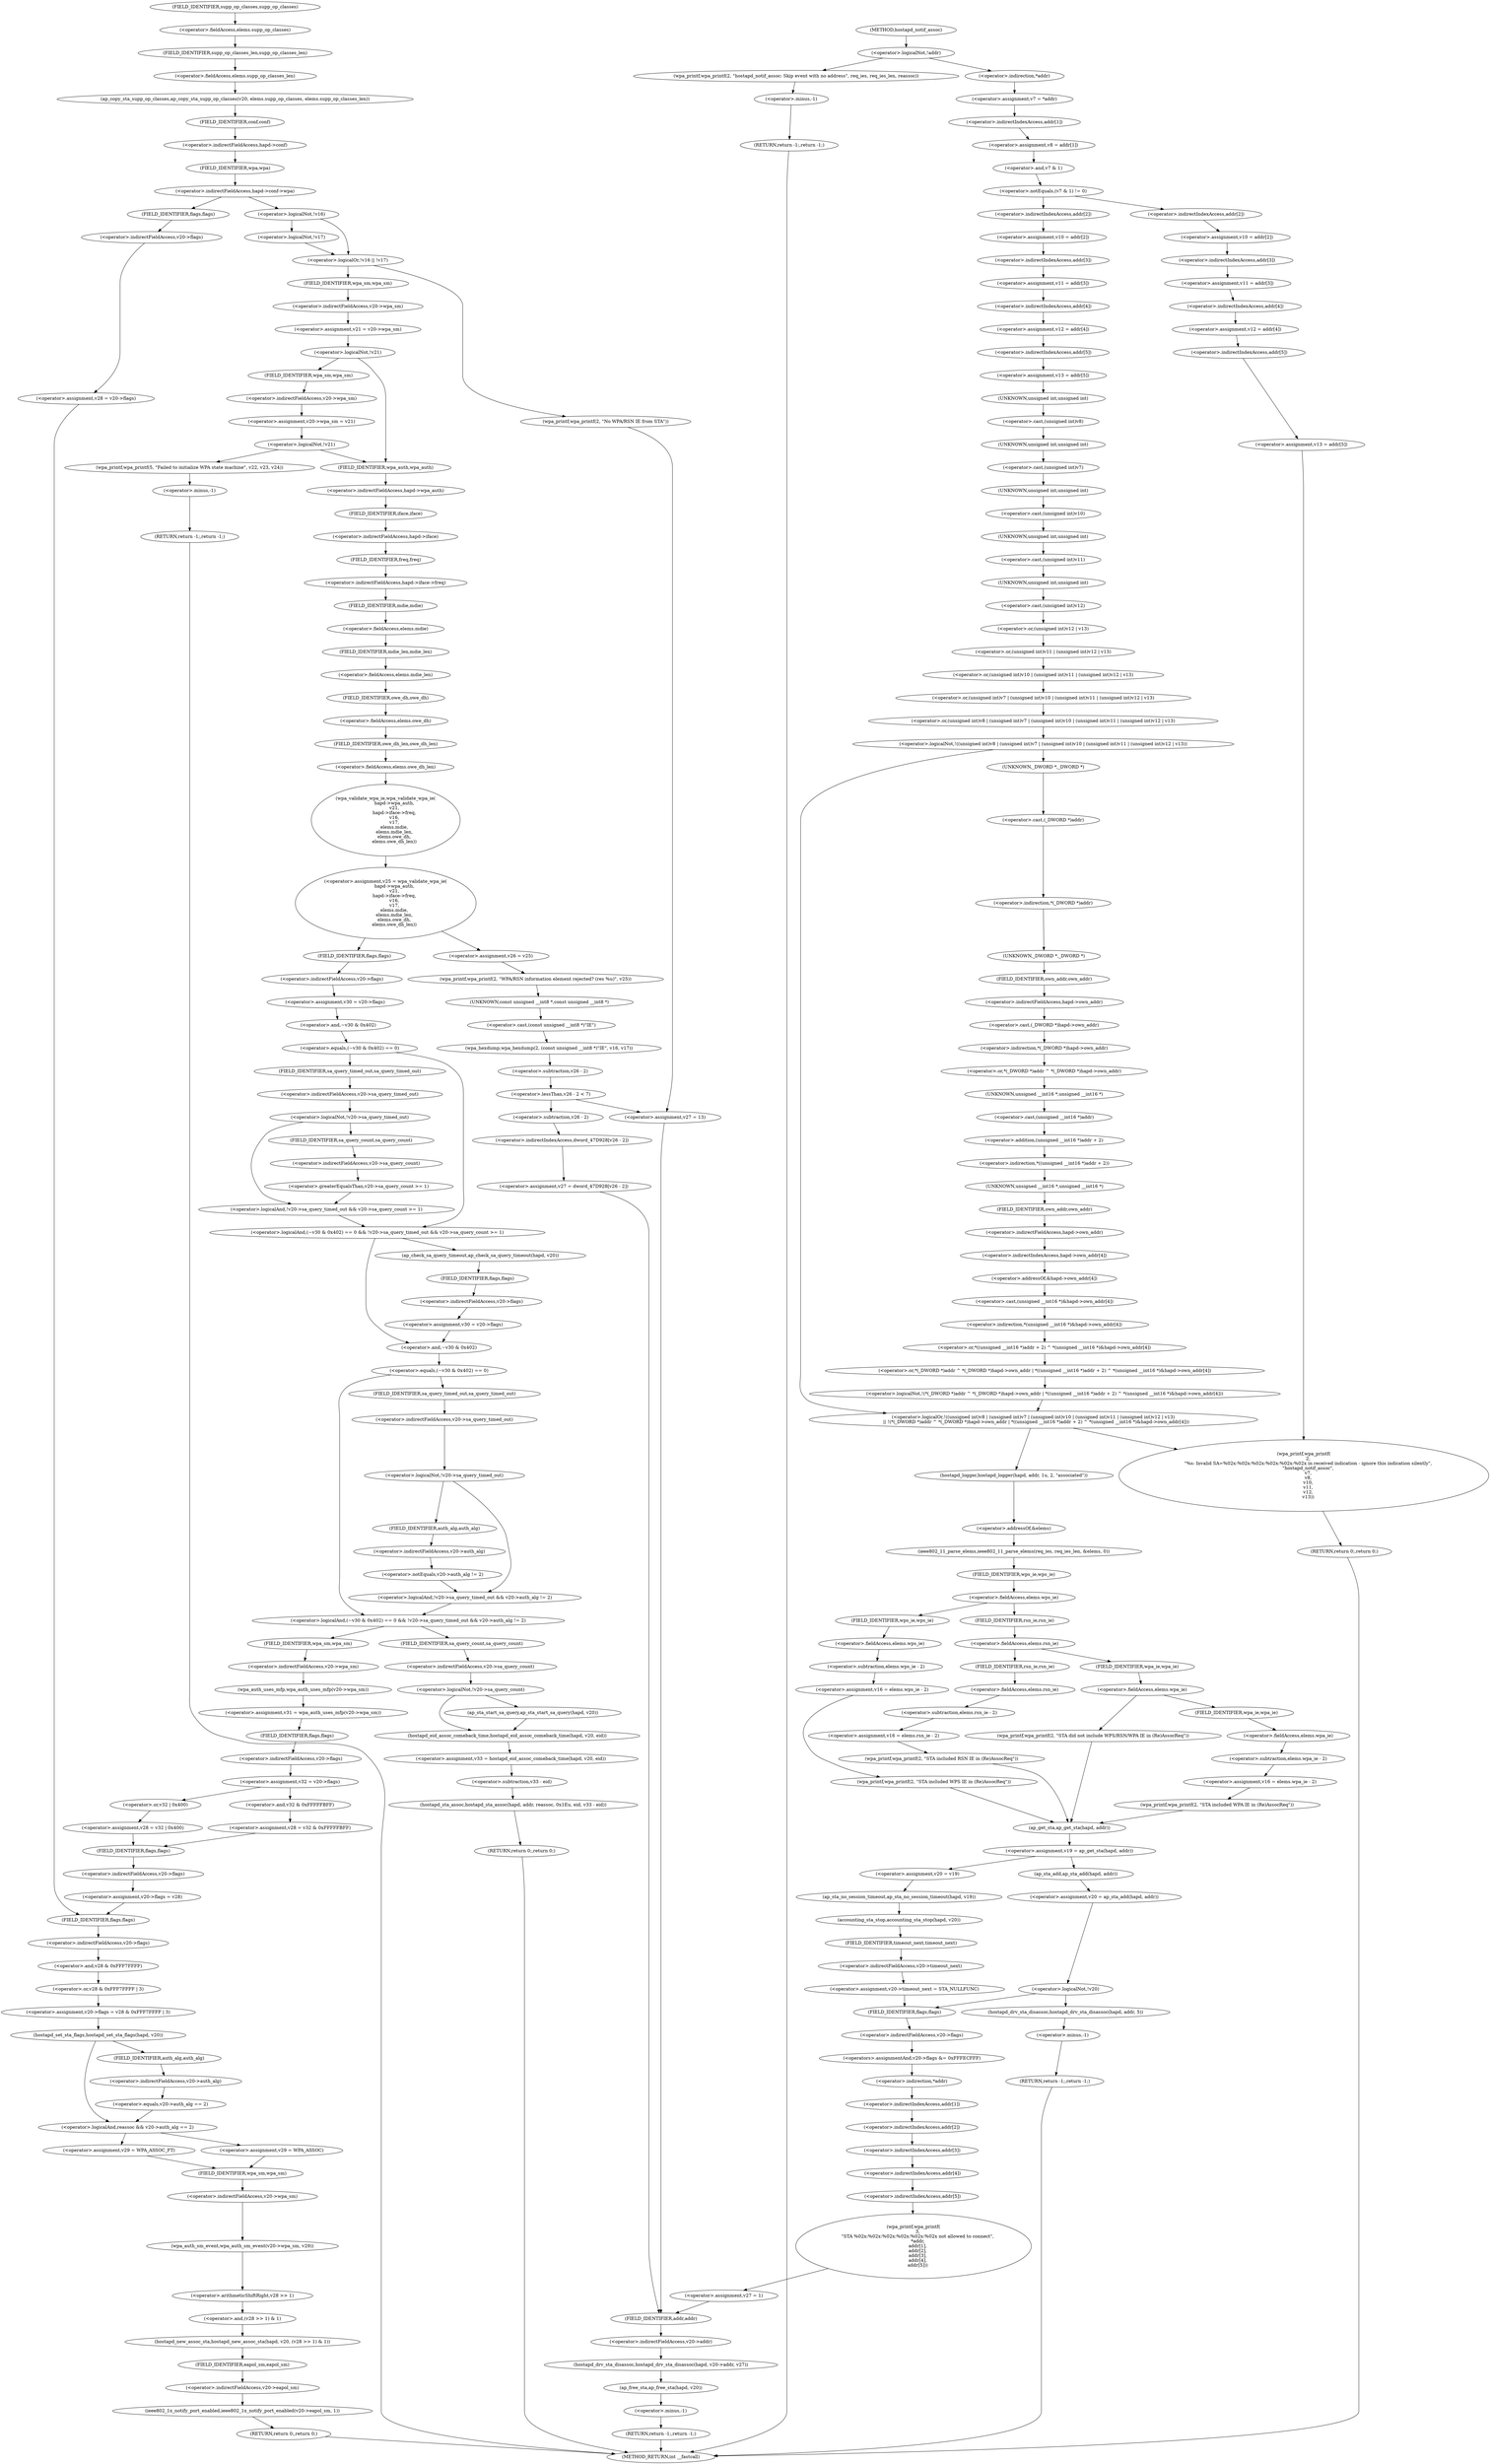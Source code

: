 digraph hostapd_notif_assoc {  
"1000159" [label = "(<operator>.logicalNot,!addr)" ]
"1000162" [label = "(wpa_printf,wpa_printf(2, \"hostapd_notif_assoc: Skip event with no address\", req_ies, req_ies_len, reassoc))" ]
"1000168" [label = "(RETURN,return -1;,return -1;)" ]
"1000169" [label = "(<operator>.minus,-1)" ]
"1000171" [label = "(<operator>.assignment,v7 = *addr)" ]
"1000173" [label = "(<operator>.indirection,*addr)" ]
"1000175" [label = "(<operator>.assignment,v8 = addr[1])" ]
"1000177" [label = "(<operator>.indirectIndexAccess,addr[1])" ]
"1000181" [label = "(<operator>.notEquals,(v7 & 1) != 0)" ]
"1000182" [label = "(<operator>.and,v7 & 1)" ]
"1000187" [label = "(<operator>.assignment,v10 = addr[2])" ]
"1000189" [label = "(<operator>.indirectIndexAccess,addr[2])" ]
"1000192" [label = "(<operator>.assignment,v11 = addr[3])" ]
"1000194" [label = "(<operator>.indirectIndexAccess,addr[3])" ]
"1000197" [label = "(<operator>.assignment,v12 = addr[4])" ]
"1000199" [label = "(<operator>.indirectIndexAccess,addr[4])" ]
"1000202" [label = "(<operator>.assignment,v13 = addr[5])" ]
"1000204" [label = "(<operator>.indirectIndexAccess,addr[5])" ]
"1000208" [label = "(wpa_printf,wpa_printf(\n      2,\n      \"%s: Invalid SA=%02x:%02x:%02x:%02x:%02x:%02x in received indication - ignore this indication silently\",\n      \"hostapd_notif_assoc\",\n      v7,\n      v8,\n      v10,\n      v11,\n      v12,\n      v13))" ]
"1000218" [label = "(RETURN,return 0;,return 0;)" ]
"1000220" [label = "(<operator>.assignment,v10 = addr[2])" ]
"1000222" [label = "(<operator>.indirectIndexAccess,addr[2])" ]
"1000225" [label = "(<operator>.assignment,v11 = addr[3])" ]
"1000227" [label = "(<operator>.indirectIndexAccess,addr[3])" ]
"1000230" [label = "(<operator>.assignment,v12 = addr[4])" ]
"1000232" [label = "(<operator>.indirectIndexAccess,addr[4])" ]
"1000235" [label = "(<operator>.assignment,v13 = addr[5])" ]
"1000237" [label = "(<operator>.indirectIndexAccess,addr[5])" ]
"1000241" [label = "(<operator>.logicalOr,!((unsigned int)v8 | (unsigned int)v7 | (unsigned int)v10 | (unsigned int)v11 | (unsigned int)v12 | v13)\n    || !(*(_DWORD *)addr ^ *(_DWORD *)hapd->own_addr | *((unsigned __int16 *)addr + 2) ^ *(unsigned __int16 *)&hapd->own_addr[4]))" ]
"1000242" [label = "(<operator>.logicalNot,!((unsigned int)v8 | (unsigned int)v7 | (unsigned int)v10 | (unsigned int)v11 | (unsigned int)v12 | v13))" ]
"1000243" [label = "(<operator>.or,(unsigned int)v8 | (unsigned int)v7 | (unsigned int)v10 | (unsigned int)v11 | (unsigned int)v12 | v13)" ]
"1000244" [label = "(<operator>.cast,(unsigned int)v8)" ]
"1000245" [label = "(UNKNOWN,unsigned int,unsigned int)" ]
"1000247" [label = "(<operator>.or,(unsigned int)v7 | (unsigned int)v10 | (unsigned int)v11 | (unsigned int)v12 | v13)" ]
"1000248" [label = "(<operator>.cast,(unsigned int)v7)" ]
"1000249" [label = "(UNKNOWN,unsigned int,unsigned int)" ]
"1000251" [label = "(<operator>.or,(unsigned int)v10 | (unsigned int)v11 | (unsigned int)v12 | v13)" ]
"1000252" [label = "(<operator>.cast,(unsigned int)v10)" ]
"1000253" [label = "(UNKNOWN,unsigned int,unsigned int)" ]
"1000255" [label = "(<operator>.or,(unsigned int)v11 | (unsigned int)v12 | v13)" ]
"1000256" [label = "(<operator>.cast,(unsigned int)v11)" ]
"1000257" [label = "(UNKNOWN,unsigned int,unsigned int)" ]
"1000259" [label = "(<operator>.or,(unsigned int)v12 | v13)" ]
"1000260" [label = "(<operator>.cast,(unsigned int)v12)" ]
"1000261" [label = "(UNKNOWN,unsigned int,unsigned int)" ]
"1000264" [label = "(<operator>.logicalNot,!(*(_DWORD *)addr ^ *(_DWORD *)hapd->own_addr | *((unsigned __int16 *)addr + 2) ^ *(unsigned __int16 *)&hapd->own_addr[4]))" ]
"1000265" [label = "(<operator>.or,*(_DWORD *)addr ^ *(_DWORD *)hapd->own_addr | *((unsigned __int16 *)addr + 2) ^ *(unsigned __int16 *)&hapd->own_addr[4])" ]
"1000266" [label = "(<operator>.or,*(_DWORD *)addr ^ *(_DWORD *)hapd->own_addr)" ]
"1000267" [label = "(<operator>.indirection,*(_DWORD *)addr)" ]
"1000268" [label = "(<operator>.cast,(_DWORD *)addr)" ]
"1000269" [label = "(UNKNOWN,_DWORD *,_DWORD *)" ]
"1000271" [label = "(<operator>.indirection,*(_DWORD *)hapd->own_addr)" ]
"1000272" [label = "(<operator>.cast,(_DWORD *)hapd->own_addr)" ]
"1000273" [label = "(UNKNOWN,_DWORD *,_DWORD *)" ]
"1000274" [label = "(<operator>.indirectFieldAccess,hapd->own_addr)" ]
"1000276" [label = "(FIELD_IDENTIFIER,own_addr,own_addr)" ]
"1000277" [label = "(<operator>.or,*((unsigned __int16 *)addr + 2) ^ *(unsigned __int16 *)&hapd->own_addr[4])" ]
"1000278" [label = "(<operator>.indirection,*((unsigned __int16 *)addr + 2))" ]
"1000279" [label = "(<operator>.addition,(unsigned __int16 *)addr + 2)" ]
"1000280" [label = "(<operator>.cast,(unsigned __int16 *)addr)" ]
"1000281" [label = "(UNKNOWN,unsigned __int16 *,unsigned __int16 *)" ]
"1000284" [label = "(<operator>.indirection,*(unsigned __int16 *)&hapd->own_addr[4])" ]
"1000285" [label = "(<operator>.cast,(unsigned __int16 *)&hapd->own_addr[4])" ]
"1000286" [label = "(UNKNOWN,unsigned __int16 *,unsigned __int16 *)" ]
"1000287" [label = "(<operator>.addressOf,&hapd->own_addr[4])" ]
"1000288" [label = "(<operator>.indirectIndexAccess,hapd->own_addr[4])" ]
"1000289" [label = "(<operator>.indirectFieldAccess,hapd->own_addr)" ]
"1000291" [label = "(FIELD_IDENTIFIER,own_addr,own_addr)" ]
"1000295" [label = "(hostapd_logger,hostapd_logger(hapd, addr, 1u, 2, \"associated\"))" ]
"1000301" [label = "(ieee802_11_parse_elems,ieee802_11_parse_elems(req_ies, req_ies_len, &elems, 0))" ]
"1000304" [label = "(<operator>.addressOf,&elems)" ]
"1000308" [label = "(<operator>.fieldAccess,elems.wps_ie)" ]
"1000310" [label = "(FIELD_IDENTIFIER,wps_ie,wps_ie)" ]
"1000312" [label = "(<operator>.assignment,v16 = elems.wps_ie - 2)" ]
"1000314" [label = "(<operator>.subtraction,elems.wps_ie - 2)" ]
"1000315" [label = "(<operator>.fieldAccess,elems.wps_ie)" ]
"1000317" [label = "(FIELD_IDENTIFIER,wps_ie,wps_ie)" ]
"1000320" [label = "(wpa_printf,wpa_printf(2, \"STA included WPS IE in (Re)AssocReq\"))" ]
"1000325" [label = "(<operator>.fieldAccess,elems.rsn_ie)" ]
"1000327" [label = "(FIELD_IDENTIFIER,rsn_ie,rsn_ie)" ]
"1000329" [label = "(<operator>.assignment,v16 = elems.rsn_ie - 2)" ]
"1000331" [label = "(<operator>.subtraction,elems.rsn_ie - 2)" ]
"1000332" [label = "(<operator>.fieldAccess,elems.rsn_ie)" ]
"1000334" [label = "(FIELD_IDENTIFIER,rsn_ie,rsn_ie)" ]
"1000337" [label = "(wpa_printf,wpa_printf(2, \"STA included RSN IE in (Re)AssocReq\"))" ]
"1000342" [label = "(<operator>.fieldAccess,elems.wpa_ie)" ]
"1000344" [label = "(FIELD_IDENTIFIER,wpa_ie,wpa_ie)" ]
"1000346" [label = "(<operator>.assignment,v16 = elems.wpa_ie - 2)" ]
"1000348" [label = "(<operator>.subtraction,elems.wpa_ie - 2)" ]
"1000349" [label = "(<operator>.fieldAccess,elems.wpa_ie)" ]
"1000351" [label = "(FIELD_IDENTIFIER,wpa_ie,wpa_ie)" ]
"1000354" [label = "(wpa_printf,wpa_printf(2, \"STA included WPA IE in (Re)AssocReq\"))" ]
"1000361" [label = "(wpa_printf,wpa_printf(2, \"STA did not include WPS/RSN/WPA IE in (Re)AssocReq\"))" ]
"1000364" [label = "(<operator>.assignment,v19 = ap_get_sta(hapd, addr))" ]
"1000366" [label = "(ap_get_sta,ap_get_sta(hapd, addr))" ]
"1000372" [label = "(<operator>.assignment,v20 = v19)" ]
"1000375" [label = "(ap_sta_no_session_timeout,ap_sta_no_session_timeout(hapd, v19))" ]
"1000378" [label = "(accounting_sta_stop,accounting_sta_stop(hapd, v20))" ]
"1000381" [label = "(<operator>.assignment,v20->timeout_next = STA_NULLFUNC)" ]
"1000382" [label = "(<operator>.indirectFieldAccess,v20->timeout_next)" ]
"1000384" [label = "(FIELD_IDENTIFIER,timeout_next,timeout_next)" ]
"1000388" [label = "(<operator>.assignment,v20 = ap_sta_add(hapd, addr))" ]
"1000390" [label = "(ap_sta_add,ap_sta_add(hapd, addr))" ]
"1000394" [label = "(<operator>.logicalNot,!v20)" ]
"1000397" [label = "(hostapd_drv_sta_disassoc,hostapd_drv_sta_disassoc(hapd, addr, 5))" ]
"1000401" [label = "(RETURN,return -1;,return -1;)" ]
"1000402" [label = "(<operator>.minus,-1)" ]
"1000404" [label = "(<operators>.assignmentAnd,v20->flags &= 0xFFFECFFF)" ]
"1000405" [label = "(<operator>.indirectFieldAccess,v20->flags)" ]
"1000407" [label = "(FIELD_IDENTIFIER,flags,flags)" ]
"1000410" [label = "(wpa_printf,wpa_printf(\n      3,\n      \"STA %02x:%02x:%02x:%02x:%02x:%02x not allowed to connect\",\n      *addr,\n      addr[1],\n      addr[2],\n      addr[3],\n      addr[4],\n      addr[5]))" ]
"1000413" [label = "(<operator>.indirection,*addr)" ]
"1000415" [label = "(<operator>.indirectIndexAccess,addr[1])" ]
"1000418" [label = "(<operator>.indirectIndexAccess,addr[2])" ]
"1000421" [label = "(<operator>.indirectIndexAccess,addr[3])" ]
"1000424" [label = "(<operator>.indirectIndexAccess,addr[4])" ]
"1000427" [label = "(<operator>.indirectIndexAccess,addr[5])" ]
"1000430" [label = "(<operator>.assignment,v27 = 1)" ]
"1000434" [label = "(ap_copy_sta_supp_op_classes,ap_copy_sta_supp_op_classes(v20, elems.supp_op_classes, elems.supp_op_classes_len))" ]
"1000436" [label = "(<operator>.fieldAccess,elems.supp_op_classes)" ]
"1000438" [label = "(FIELD_IDENTIFIER,supp_op_classes,supp_op_classes)" ]
"1000439" [label = "(<operator>.fieldAccess,elems.supp_op_classes_len)" ]
"1000441" [label = "(FIELD_IDENTIFIER,supp_op_classes_len,supp_op_classes_len)" ]
"1000443" [label = "(<operator>.indirectFieldAccess,hapd->conf->wpa)" ]
"1000444" [label = "(<operator>.indirectFieldAccess,hapd->conf)" ]
"1000446" [label = "(FIELD_IDENTIFIER,conf,conf)" ]
"1000447" [label = "(FIELD_IDENTIFIER,wpa,wpa)" ]
"1000450" [label = "(<operator>.logicalOr,!v16 || !v17)" ]
"1000451" [label = "(<operator>.logicalNot,!v16)" ]
"1000453" [label = "(<operator>.logicalNot,!v17)" ]
"1000456" [label = "(wpa_printf,wpa_printf(2, \"No WPA/RSN IE from STA\"))" ]
"1000460" [label = "(<operator>.assignment,v21 = v20->wpa_sm)" ]
"1000462" [label = "(<operator>.indirectFieldAccess,v20->wpa_sm)" ]
"1000464" [label = "(FIELD_IDENTIFIER,wpa_sm,wpa_sm)" ]
"1000466" [label = "(<operator>.logicalNot,!v21)" ]
"1000469" [label = "(<operator>.assignment,v20->wpa_sm = v21)" ]
"1000470" [label = "(<operator>.indirectFieldAccess,v20->wpa_sm)" ]
"1000472" [label = "(FIELD_IDENTIFIER,wpa_sm,wpa_sm)" ]
"1000475" [label = "(<operator>.logicalNot,!v21)" ]
"1000478" [label = "(wpa_printf,wpa_printf(5, \"Failed to initialize WPA state machine\", v22, v23, v24))" ]
"1000484" [label = "(RETURN,return -1;,return -1;)" ]
"1000485" [label = "(<operator>.minus,-1)" ]
"1000487" [label = "(<operator>.assignment,v25 = wpa_validate_wpa_ie(\n            hapd->wpa_auth,\n            v21,\n            hapd->iface->freq,\n            v16,\n            v17,\n            elems.mdie,\n            elems.mdie_len,\n            elems.owe_dh,\n            elems.owe_dh_len))" ]
"1000489" [label = "(wpa_validate_wpa_ie,wpa_validate_wpa_ie(\n            hapd->wpa_auth,\n            v21,\n            hapd->iface->freq,\n            v16,\n            v17,\n            elems.mdie,\n            elems.mdie_len,\n            elems.owe_dh,\n            elems.owe_dh_len))" ]
"1000490" [label = "(<operator>.indirectFieldAccess,hapd->wpa_auth)" ]
"1000492" [label = "(FIELD_IDENTIFIER,wpa_auth,wpa_auth)" ]
"1000494" [label = "(<operator>.indirectFieldAccess,hapd->iface->freq)" ]
"1000495" [label = "(<operator>.indirectFieldAccess,hapd->iface)" ]
"1000497" [label = "(FIELD_IDENTIFIER,iface,iface)" ]
"1000498" [label = "(FIELD_IDENTIFIER,freq,freq)" ]
"1000501" [label = "(<operator>.fieldAccess,elems.mdie)" ]
"1000503" [label = "(FIELD_IDENTIFIER,mdie,mdie)" ]
"1000504" [label = "(<operator>.fieldAccess,elems.mdie_len)" ]
"1000506" [label = "(FIELD_IDENTIFIER,mdie_len,mdie_len)" ]
"1000507" [label = "(<operator>.fieldAccess,elems.owe_dh)" ]
"1000509" [label = "(FIELD_IDENTIFIER,owe_dh,owe_dh)" ]
"1000510" [label = "(<operator>.fieldAccess,elems.owe_dh_len)" ]
"1000512" [label = "(FIELD_IDENTIFIER,owe_dh_len,owe_dh_len)" ]
"1000516" [label = "(<operator>.assignment,v26 = v25)" ]
"1000519" [label = "(wpa_printf,wpa_printf(2, \"WPA/RSN information element rejected? (res %u)\", v25))" ]
"1000523" [label = "(wpa_hexdump,wpa_hexdump(2, (const unsigned __int8 *)\"IE\", v16, v17))" ]
"1000525" [label = "(<operator>.cast,(const unsigned __int8 *)\"IE\")" ]
"1000526" [label = "(UNKNOWN,const unsigned __int8 *,const unsigned __int8 *)" ]
"1000531" [label = "(<operator>.lessThan,v26 - 2 < 7)" ]
"1000532" [label = "(<operator>.subtraction,v26 - 2)" ]
"1000537" [label = "(<operator>.assignment,v27 = dword_47D928[v26 - 2])" ]
"1000539" [label = "(<operator>.indirectIndexAccess,dword_47D928[v26 - 2])" ]
"1000541" [label = "(<operator>.subtraction,v26 - 2)" ]
"1000545" [label = "(hostapd_drv_sta_disassoc,hostapd_drv_sta_disassoc(hapd, v20->addr, v27))" ]
"1000547" [label = "(<operator>.indirectFieldAccess,v20->addr)" ]
"1000549" [label = "(FIELD_IDENTIFIER,addr,addr)" ]
"1000551" [label = "(ap_free_sta,ap_free_sta(hapd, v20))" ]
"1000554" [label = "(RETURN,return -1;,return -1;)" ]
"1000555" [label = "(<operator>.minus,-1)" ]
"1000558" [label = "(<operator>.assignment,v27 = 13)" ]
"1000562" [label = "(<operator>.assignment,v30 = v20->flags)" ]
"1000564" [label = "(<operator>.indirectFieldAccess,v20->flags)" ]
"1000566" [label = "(FIELD_IDENTIFIER,flags,flags)" ]
"1000568" [label = "(<operator>.logicalAnd,(~v30 & 0x402) == 0 && !v20->sa_query_timed_out && v20->sa_query_count >= 1)" ]
"1000569" [label = "(<operator>.equals,(~v30 & 0x402) == 0)" ]
"1000570" [label = "(<operator>.and,~v30 & 0x402)" ]
"1000574" [label = "(<operator>.logicalAnd,!v20->sa_query_timed_out && v20->sa_query_count >= 1)" ]
"1000575" [label = "(<operator>.logicalNot,!v20->sa_query_timed_out)" ]
"1000576" [label = "(<operator>.indirectFieldAccess,v20->sa_query_timed_out)" ]
"1000578" [label = "(FIELD_IDENTIFIER,sa_query_timed_out,sa_query_timed_out)" ]
"1000579" [label = "(<operator>.greaterEqualsThan,v20->sa_query_count >= 1)" ]
"1000580" [label = "(<operator>.indirectFieldAccess,v20->sa_query_count)" ]
"1000582" [label = "(FIELD_IDENTIFIER,sa_query_count,sa_query_count)" ]
"1000585" [label = "(ap_check_sa_query_timeout,ap_check_sa_query_timeout(hapd, v20))" ]
"1000588" [label = "(<operator>.assignment,v30 = v20->flags)" ]
"1000590" [label = "(<operator>.indirectFieldAccess,v20->flags)" ]
"1000592" [label = "(FIELD_IDENTIFIER,flags,flags)" ]
"1000594" [label = "(<operator>.logicalAnd,(~v30 & 0x402) == 0 && !v20->sa_query_timed_out && v20->auth_alg != 2)" ]
"1000595" [label = "(<operator>.equals,(~v30 & 0x402) == 0)" ]
"1000596" [label = "(<operator>.and,~v30 & 0x402)" ]
"1000600" [label = "(<operator>.logicalAnd,!v20->sa_query_timed_out && v20->auth_alg != 2)" ]
"1000601" [label = "(<operator>.logicalNot,!v20->sa_query_timed_out)" ]
"1000602" [label = "(<operator>.indirectFieldAccess,v20->sa_query_timed_out)" ]
"1000604" [label = "(FIELD_IDENTIFIER,sa_query_timed_out,sa_query_timed_out)" ]
"1000605" [label = "(<operator>.notEquals,v20->auth_alg != 2)" ]
"1000606" [label = "(<operator>.indirectFieldAccess,v20->auth_alg)" ]
"1000608" [label = "(FIELD_IDENTIFIER,auth_alg,auth_alg)" ]
"1000612" [label = "(<operator>.logicalNot,!v20->sa_query_count)" ]
"1000613" [label = "(<operator>.indirectFieldAccess,v20->sa_query_count)" ]
"1000615" [label = "(FIELD_IDENTIFIER,sa_query_count,sa_query_count)" ]
"1000616" [label = "(ap_sta_start_sa_query,ap_sta_start_sa_query(hapd, v20))" ]
"1000619" [label = "(<operator>.assignment,v33 = hostapd_eid_assoc_comeback_time(hapd, v20, eid))" ]
"1000621" [label = "(hostapd_eid_assoc_comeback_time,hostapd_eid_assoc_comeback_time(hapd, v20, eid))" ]
"1000625" [label = "(hostapd_sta_assoc,hostapd_sta_assoc(hapd, addr, reassoc, 0x1Eu, eid, v33 - eid))" ]
"1000631" [label = "(<operator>.subtraction,v33 - eid)" ]
"1000634" [label = "(RETURN,return 0;,return 0;)" ]
"1000636" [label = "(<operator>.assignment,v31 = wpa_auth_uses_mfp(v20->wpa_sm))" ]
"1000638" [label = "(wpa_auth_uses_mfp,wpa_auth_uses_mfp(v20->wpa_sm))" ]
"1000639" [label = "(<operator>.indirectFieldAccess,v20->wpa_sm)" ]
"1000641" [label = "(FIELD_IDENTIFIER,wpa_sm,wpa_sm)" ]
"1000642" [label = "(<operator>.assignment,v32 = v20->flags)" ]
"1000644" [label = "(<operator>.indirectFieldAccess,v20->flags)" ]
"1000646" [label = "(FIELD_IDENTIFIER,flags,flags)" ]
"1000649" [label = "(<operator>.assignment,v28 = v32 | 0x400)" ]
"1000651" [label = "(<operator>.or,v32 | 0x400)" ]
"1000655" [label = "(<operator>.assignment,v28 = v32 & 0xFFFFFBFF)" ]
"1000657" [label = "(<operator>.and,v32 & 0xFFFFFBFF)" ]
"1000660" [label = "(<operator>.assignment,v20->flags = v28)" ]
"1000661" [label = "(<operator>.indirectFieldAccess,v20->flags)" ]
"1000663" [label = "(FIELD_IDENTIFIER,flags,flags)" ]
"1000667" [label = "(<operator>.assignment,v28 = v20->flags)" ]
"1000669" [label = "(<operator>.indirectFieldAccess,v20->flags)" ]
"1000671" [label = "(FIELD_IDENTIFIER,flags,flags)" ]
"1000672" [label = "(<operator>.assignment,v20->flags = v28 & 0xFFF7FFFF | 3)" ]
"1000673" [label = "(<operator>.indirectFieldAccess,v20->flags)" ]
"1000675" [label = "(FIELD_IDENTIFIER,flags,flags)" ]
"1000676" [label = "(<operator>.or,v28 & 0xFFF7FFFF | 3)" ]
"1000677" [label = "(<operator>.and,v28 & 0xFFF7FFFF)" ]
"1000681" [label = "(hostapd_set_sta_flags,hostapd_set_sta_flags(hapd, v20))" ]
"1000685" [label = "(<operator>.logicalAnd,reassoc && v20->auth_alg == 2)" ]
"1000687" [label = "(<operator>.equals,v20->auth_alg == 2)" ]
"1000688" [label = "(<operator>.indirectFieldAccess,v20->auth_alg)" ]
"1000690" [label = "(FIELD_IDENTIFIER,auth_alg,auth_alg)" ]
"1000692" [label = "(<operator>.assignment,v29 = WPA_ASSOC_FT)" ]
"1000696" [label = "(<operator>.assignment,v29 = WPA_ASSOC)" ]
"1000699" [label = "(wpa_auth_sm_event,wpa_auth_sm_event(v20->wpa_sm, v29))" ]
"1000700" [label = "(<operator>.indirectFieldAccess,v20->wpa_sm)" ]
"1000702" [label = "(FIELD_IDENTIFIER,wpa_sm,wpa_sm)" ]
"1000704" [label = "(hostapd_new_assoc_sta,hostapd_new_assoc_sta(hapd, v20, (v28 >> 1) & 1))" ]
"1000707" [label = "(<operator>.and,(v28 >> 1) & 1)" ]
"1000708" [label = "(<operator>.arithmeticShiftRight,v28 >> 1)" ]
"1000712" [label = "(ieee802_1x_notify_port_enabled,ieee802_1x_notify_port_enabled(v20->eapol_sm, 1))" ]
"1000713" [label = "(<operator>.indirectFieldAccess,v20->eapol_sm)" ]
"1000715" [label = "(FIELD_IDENTIFIER,eapol_sm,eapol_sm)" ]
"1000717" [label = "(RETURN,return 0;,return 0;)" ]
"1000126" [label = "(METHOD,hostapd_notif_assoc)" ]
"1000719" [label = "(METHOD_RETURN,int __fastcall)" ]
  "1000159" -> "1000162" 
  "1000159" -> "1000173" 
  "1000162" -> "1000169" 
  "1000168" -> "1000719" 
  "1000169" -> "1000168" 
  "1000171" -> "1000177" 
  "1000173" -> "1000171" 
  "1000175" -> "1000182" 
  "1000177" -> "1000175" 
  "1000181" -> "1000189" 
  "1000181" -> "1000222" 
  "1000182" -> "1000181" 
  "1000187" -> "1000194" 
  "1000189" -> "1000187" 
  "1000192" -> "1000199" 
  "1000194" -> "1000192" 
  "1000197" -> "1000204" 
  "1000199" -> "1000197" 
  "1000202" -> "1000208" 
  "1000204" -> "1000202" 
  "1000208" -> "1000218" 
  "1000218" -> "1000719" 
  "1000220" -> "1000227" 
  "1000222" -> "1000220" 
  "1000225" -> "1000232" 
  "1000227" -> "1000225" 
  "1000230" -> "1000237" 
  "1000232" -> "1000230" 
  "1000235" -> "1000245" 
  "1000237" -> "1000235" 
  "1000241" -> "1000208" 
  "1000241" -> "1000295" 
  "1000242" -> "1000269" 
  "1000242" -> "1000241" 
  "1000243" -> "1000242" 
  "1000244" -> "1000249" 
  "1000245" -> "1000244" 
  "1000247" -> "1000243" 
  "1000248" -> "1000253" 
  "1000249" -> "1000248" 
  "1000251" -> "1000247" 
  "1000252" -> "1000257" 
  "1000253" -> "1000252" 
  "1000255" -> "1000251" 
  "1000256" -> "1000261" 
  "1000257" -> "1000256" 
  "1000259" -> "1000255" 
  "1000260" -> "1000259" 
  "1000261" -> "1000260" 
  "1000264" -> "1000241" 
  "1000265" -> "1000264" 
  "1000266" -> "1000281" 
  "1000267" -> "1000273" 
  "1000268" -> "1000267" 
  "1000269" -> "1000268" 
  "1000271" -> "1000266" 
  "1000272" -> "1000271" 
  "1000273" -> "1000276" 
  "1000274" -> "1000272" 
  "1000276" -> "1000274" 
  "1000277" -> "1000265" 
  "1000278" -> "1000286" 
  "1000279" -> "1000278" 
  "1000280" -> "1000279" 
  "1000281" -> "1000280" 
  "1000284" -> "1000277" 
  "1000285" -> "1000284" 
  "1000286" -> "1000291" 
  "1000287" -> "1000285" 
  "1000288" -> "1000287" 
  "1000289" -> "1000288" 
  "1000291" -> "1000289" 
  "1000295" -> "1000304" 
  "1000301" -> "1000310" 
  "1000304" -> "1000301" 
  "1000308" -> "1000317" 
  "1000308" -> "1000327" 
  "1000310" -> "1000308" 
  "1000312" -> "1000320" 
  "1000314" -> "1000312" 
  "1000315" -> "1000314" 
  "1000317" -> "1000315" 
  "1000320" -> "1000366" 
  "1000325" -> "1000334" 
  "1000325" -> "1000344" 
  "1000327" -> "1000325" 
  "1000329" -> "1000337" 
  "1000331" -> "1000329" 
  "1000332" -> "1000331" 
  "1000334" -> "1000332" 
  "1000337" -> "1000366" 
  "1000342" -> "1000351" 
  "1000342" -> "1000361" 
  "1000344" -> "1000342" 
  "1000346" -> "1000354" 
  "1000348" -> "1000346" 
  "1000349" -> "1000348" 
  "1000351" -> "1000349" 
  "1000354" -> "1000366" 
  "1000361" -> "1000366" 
  "1000364" -> "1000372" 
  "1000364" -> "1000390" 
  "1000366" -> "1000364" 
  "1000372" -> "1000375" 
  "1000375" -> "1000378" 
  "1000378" -> "1000384" 
  "1000381" -> "1000407" 
  "1000382" -> "1000381" 
  "1000384" -> "1000382" 
  "1000388" -> "1000394" 
  "1000390" -> "1000388" 
  "1000394" -> "1000397" 
  "1000394" -> "1000407" 
  "1000397" -> "1000402" 
  "1000401" -> "1000719" 
  "1000402" -> "1000401" 
  "1000404" -> "1000413" 
  "1000405" -> "1000404" 
  "1000407" -> "1000405" 
  "1000410" -> "1000430" 
  "1000413" -> "1000415" 
  "1000415" -> "1000418" 
  "1000418" -> "1000421" 
  "1000421" -> "1000424" 
  "1000424" -> "1000427" 
  "1000427" -> "1000410" 
  "1000430" -> "1000549" 
  "1000434" -> "1000446" 
  "1000436" -> "1000441" 
  "1000438" -> "1000436" 
  "1000439" -> "1000434" 
  "1000441" -> "1000439" 
  "1000443" -> "1000451" 
  "1000443" -> "1000671" 
  "1000444" -> "1000447" 
  "1000446" -> "1000444" 
  "1000447" -> "1000443" 
  "1000450" -> "1000456" 
  "1000450" -> "1000464" 
  "1000451" -> "1000450" 
  "1000451" -> "1000453" 
  "1000453" -> "1000450" 
  "1000456" -> "1000558" 
  "1000460" -> "1000466" 
  "1000462" -> "1000460" 
  "1000464" -> "1000462" 
  "1000466" -> "1000472" 
  "1000466" -> "1000492" 
  "1000469" -> "1000475" 
  "1000470" -> "1000469" 
  "1000472" -> "1000470" 
  "1000475" -> "1000478" 
  "1000475" -> "1000492" 
  "1000478" -> "1000485" 
  "1000484" -> "1000719" 
  "1000485" -> "1000484" 
  "1000487" -> "1000516" 
  "1000487" -> "1000566" 
  "1000489" -> "1000487" 
  "1000490" -> "1000497" 
  "1000492" -> "1000490" 
  "1000494" -> "1000503" 
  "1000495" -> "1000498" 
  "1000497" -> "1000495" 
  "1000498" -> "1000494" 
  "1000501" -> "1000506" 
  "1000503" -> "1000501" 
  "1000504" -> "1000509" 
  "1000506" -> "1000504" 
  "1000507" -> "1000512" 
  "1000509" -> "1000507" 
  "1000510" -> "1000489" 
  "1000512" -> "1000510" 
  "1000516" -> "1000519" 
  "1000519" -> "1000526" 
  "1000523" -> "1000532" 
  "1000525" -> "1000523" 
  "1000526" -> "1000525" 
  "1000531" -> "1000541" 
  "1000531" -> "1000558" 
  "1000532" -> "1000531" 
  "1000537" -> "1000549" 
  "1000539" -> "1000537" 
  "1000541" -> "1000539" 
  "1000545" -> "1000551" 
  "1000547" -> "1000545" 
  "1000549" -> "1000547" 
  "1000551" -> "1000555" 
  "1000554" -> "1000719" 
  "1000555" -> "1000554" 
  "1000558" -> "1000549" 
  "1000562" -> "1000570" 
  "1000564" -> "1000562" 
  "1000566" -> "1000564" 
  "1000568" -> "1000585" 
  "1000568" -> "1000596" 
  "1000569" -> "1000568" 
  "1000569" -> "1000578" 
  "1000570" -> "1000569" 
  "1000574" -> "1000568" 
  "1000575" -> "1000574" 
  "1000575" -> "1000582" 
  "1000576" -> "1000575" 
  "1000578" -> "1000576" 
  "1000579" -> "1000574" 
  "1000580" -> "1000579" 
  "1000582" -> "1000580" 
  "1000585" -> "1000592" 
  "1000588" -> "1000596" 
  "1000590" -> "1000588" 
  "1000592" -> "1000590" 
  "1000594" -> "1000615" 
  "1000594" -> "1000641" 
  "1000595" -> "1000594" 
  "1000595" -> "1000604" 
  "1000596" -> "1000595" 
  "1000600" -> "1000594" 
  "1000601" -> "1000600" 
  "1000601" -> "1000608" 
  "1000602" -> "1000601" 
  "1000604" -> "1000602" 
  "1000605" -> "1000600" 
  "1000606" -> "1000605" 
  "1000608" -> "1000606" 
  "1000612" -> "1000616" 
  "1000612" -> "1000621" 
  "1000613" -> "1000612" 
  "1000615" -> "1000613" 
  "1000616" -> "1000621" 
  "1000619" -> "1000631" 
  "1000621" -> "1000619" 
  "1000625" -> "1000634" 
  "1000631" -> "1000625" 
  "1000634" -> "1000719" 
  "1000636" -> "1000646" 
  "1000638" -> "1000636" 
  "1000639" -> "1000638" 
  "1000641" -> "1000639" 
  "1000642" -> "1000651" 
  "1000642" -> "1000657" 
  "1000644" -> "1000642" 
  "1000646" -> "1000644" 
  "1000649" -> "1000663" 
  "1000651" -> "1000649" 
  "1000655" -> "1000663" 
  "1000657" -> "1000655" 
  "1000660" -> "1000675" 
  "1000661" -> "1000660" 
  "1000663" -> "1000661" 
  "1000667" -> "1000675" 
  "1000669" -> "1000667" 
  "1000671" -> "1000669" 
  "1000672" -> "1000681" 
  "1000673" -> "1000677" 
  "1000675" -> "1000673" 
  "1000676" -> "1000672" 
  "1000677" -> "1000676" 
  "1000681" -> "1000685" 
  "1000681" -> "1000690" 
  "1000685" -> "1000692" 
  "1000685" -> "1000696" 
  "1000687" -> "1000685" 
  "1000688" -> "1000687" 
  "1000690" -> "1000688" 
  "1000692" -> "1000702" 
  "1000696" -> "1000702" 
  "1000699" -> "1000708" 
  "1000700" -> "1000699" 
  "1000702" -> "1000700" 
  "1000704" -> "1000715" 
  "1000707" -> "1000704" 
  "1000708" -> "1000707" 
  "1000712" -> "1000717" 
  "1000713" -> "1000712" 
  "1000715" -> "1000713" 
  "1000717" -> "1000719" 
  "1000126" -> "1000159" 
}
